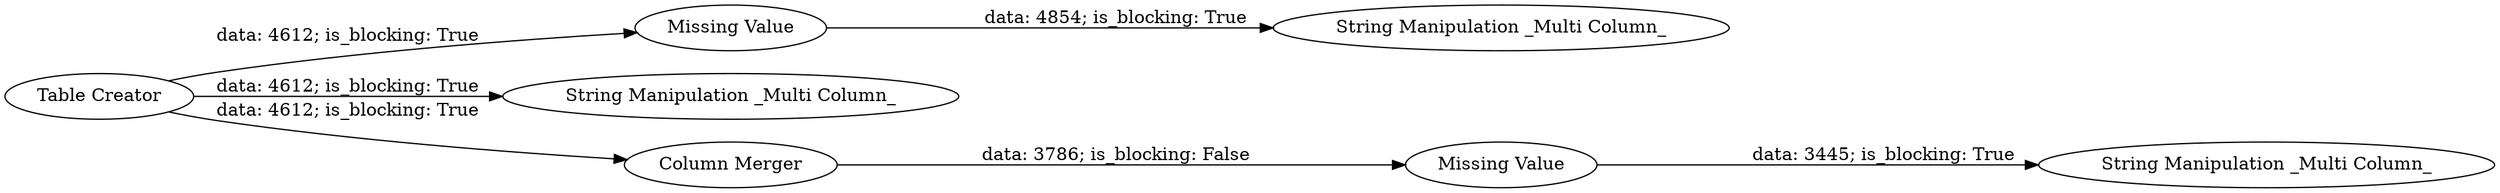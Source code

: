 digraph {
	"2200572634727531187_6" [label="Missing Value"]
	"2200572634727531187_11" [label="String Manipulation _Multi Column_"]
	"2200572634727531187_2" [label="String Manipulation _Multi Column_"]
	"2200572634727531187_10" [label="Column Merger"]
	"2200572634727531187_1" [label="Table Creator"]
	"2200572634727531187_7" [label="String Manipulation _Multi Column_"]
	"2200572634727531187_12" [label="Missing Value"]
	"2200572634727531187_1" -> "2200572634727531187_6" [label="data: 4612; is_blocking: True"]
	"2200572634727531187_10" -> "2200572634727531187_12" [label="data: 3786; is_blocking: False"]
	"2200572634727531187_1" -> "2200572634727531187_10" [label="data: 4612; is_blocking: True"]
	"2200572634727531187_6" -> "2200572634727531187_7" [label="data: 4854; is_blocking: True"]
	"2200572634727531187_1" -> "2200572634727531187_2" [label="data: 4612; is_blocking: True"]
	"2200572634727531187_12" -> "2200572634727531187_11" [label="data: 3445; is_blocking: True"]
	rankdir=LR
}
